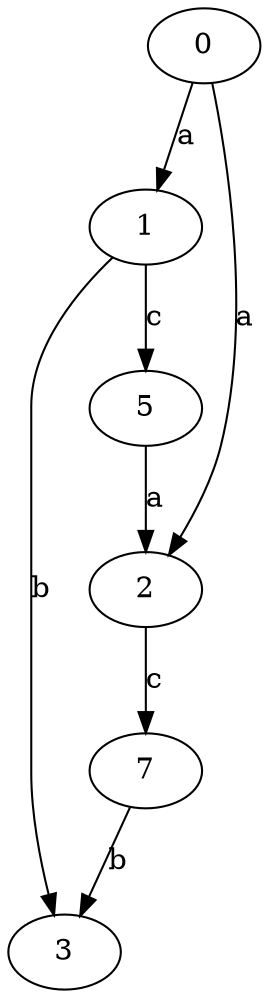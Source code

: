 strict digraph  {
1;
2;
0;
3;
5;
7;
1 -> 3  [label=b];
1 -> 5  [label=c];
2 -> 7  [label=c];
0 -> 1  [label=a];
0 -> 2  [label=a];
5 -> 2  [label=a];
7 -> 3  [label=b];
}
